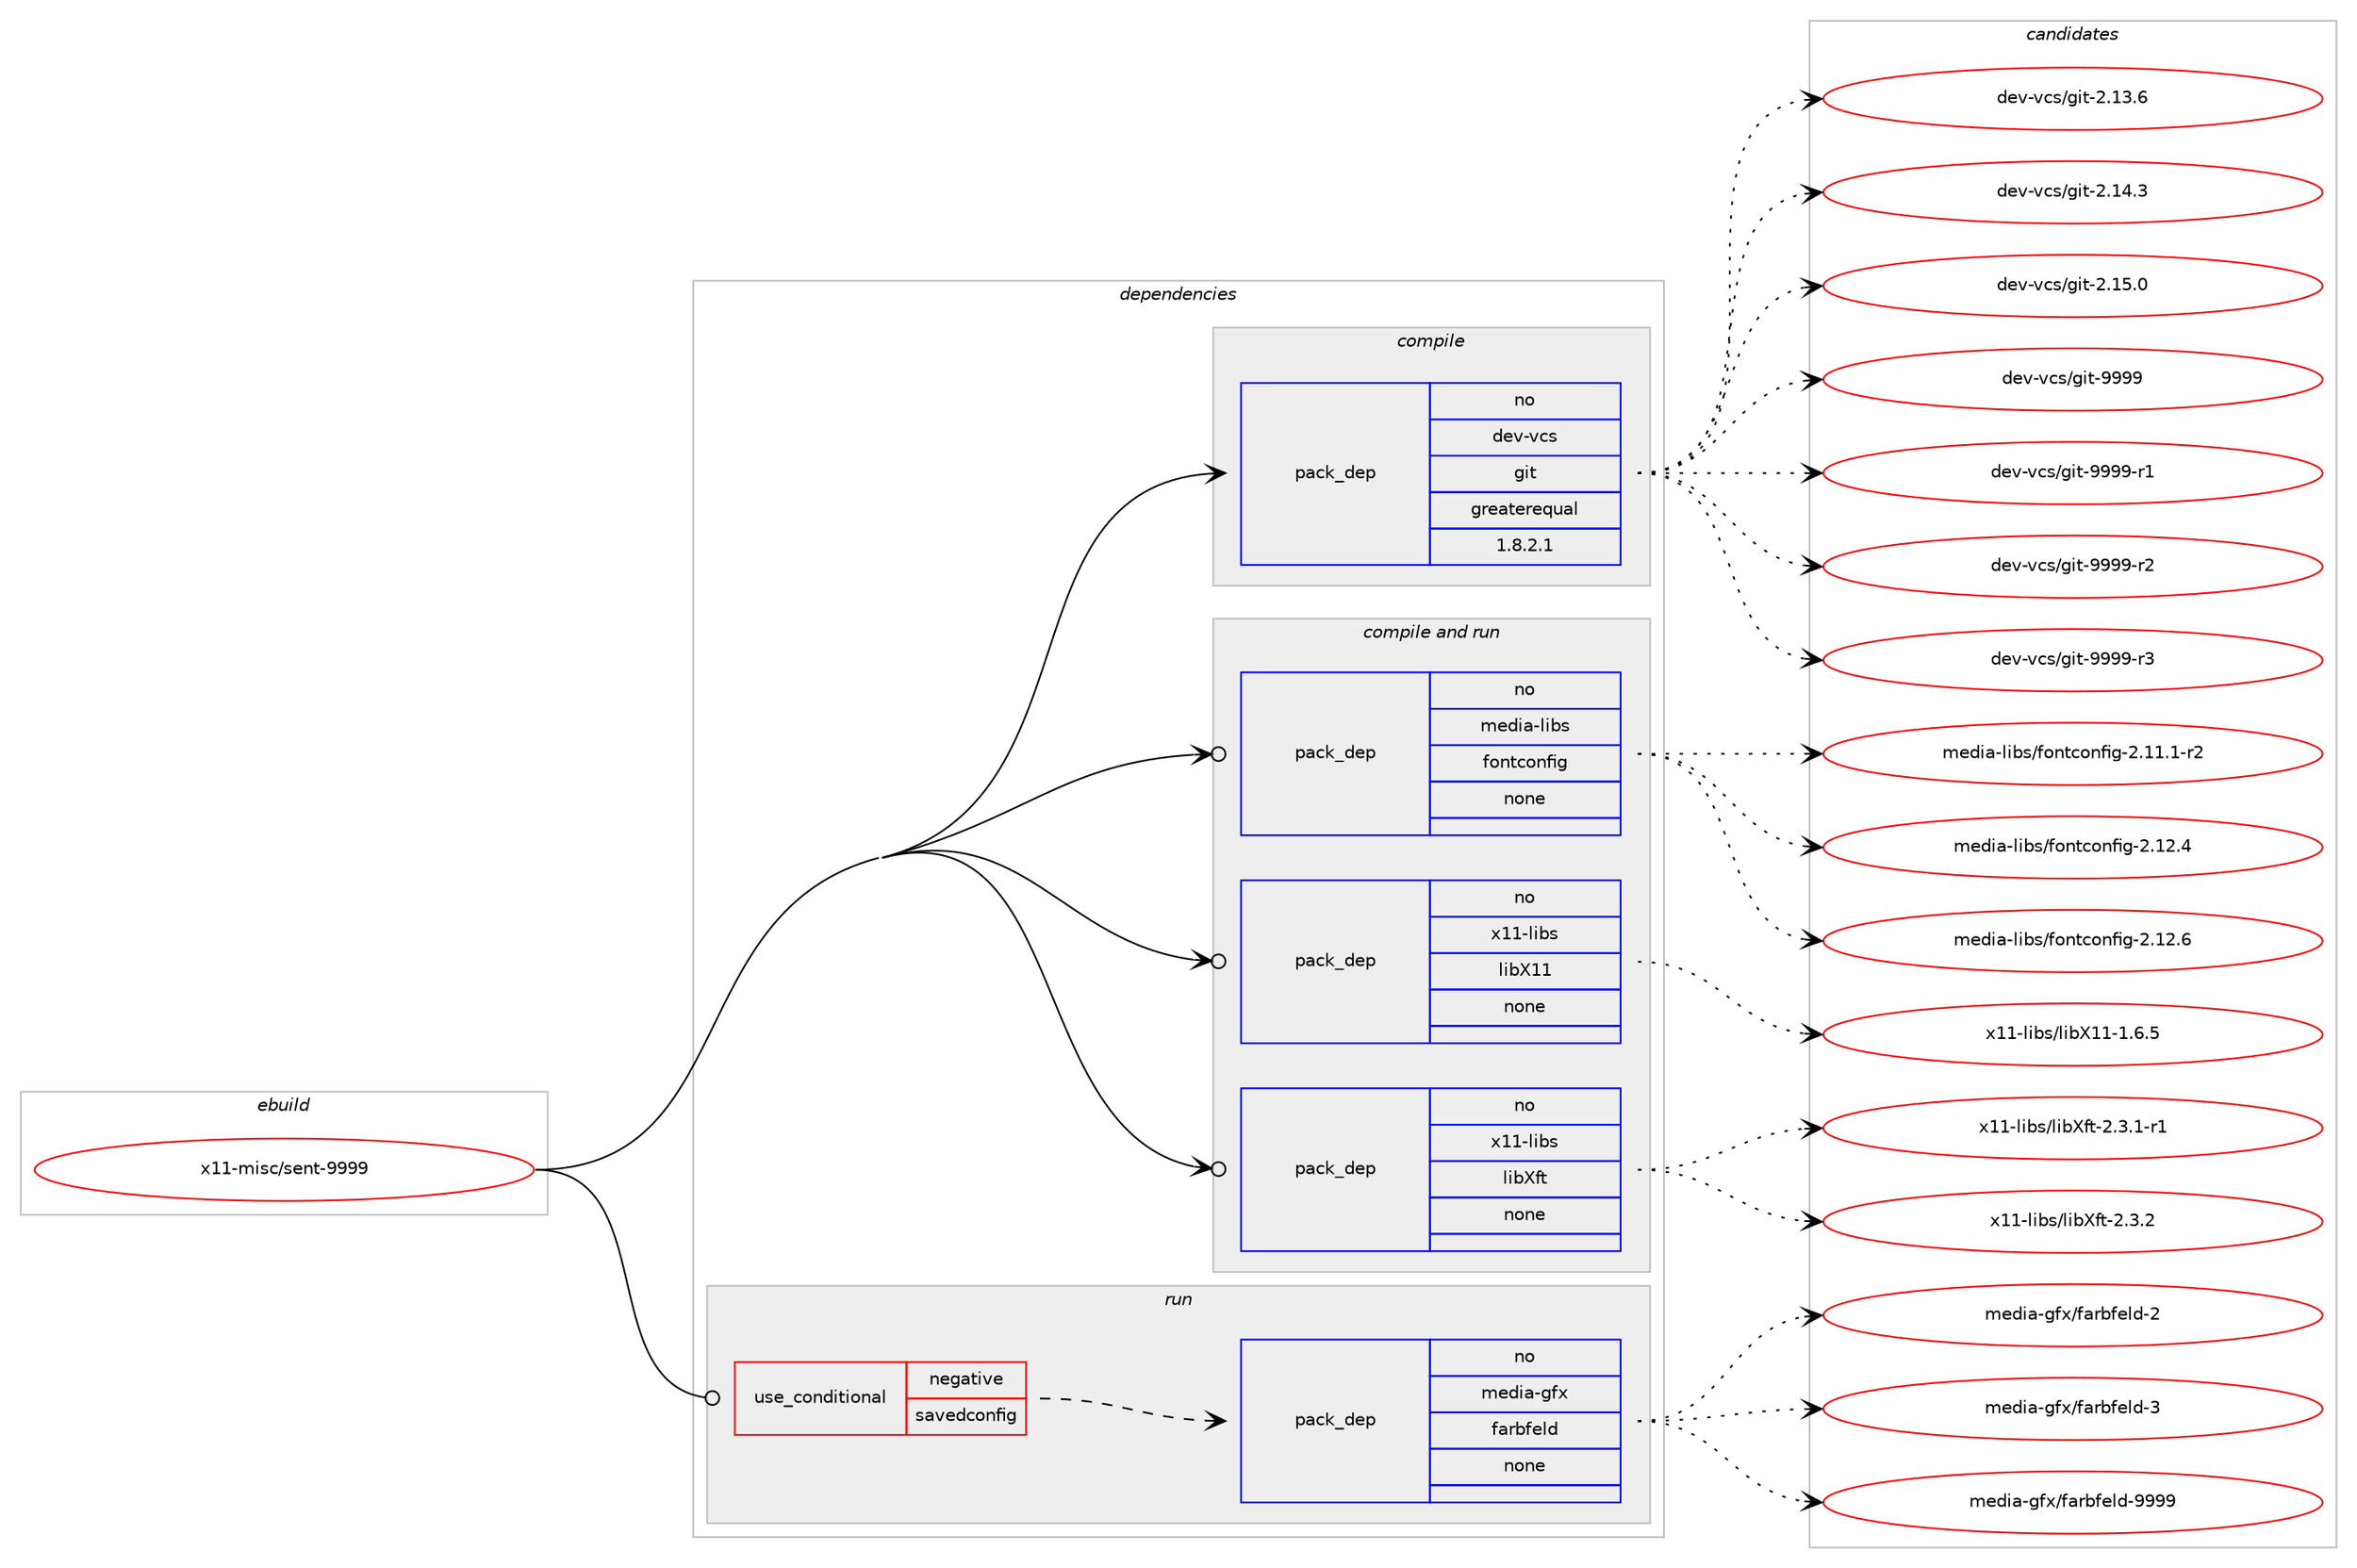 digraph prolog {

# *************
# Graph options
# *************

newrank=true;
concentrate=true;
compound=true;
graph [rankdir=LR,fontname=Helvetica,fontsize=10,ranksep=1.5];#, ranksep=2.5, nodesep=0.2];
edge  [arrowhead=vee];
node  [fontname=Helvetica,fontsize=10];

# **********
# The ebuild
# **********

subgraph cluster_leftcol {
color=gray;
rank=same;
label=<<i>ebuild</i>>;
id [label="x11-misc/sent-9999", color=red, width=4, href="../x11-misc/sent-9999.svg"];
}

# ****************
# The dependencies
# ****************

subgraph cluster_midcol {
color=gray;
label=<<i>dependencies</i>>;
subgraph cluster_compile {
fillcolor="#eeeeee";
style=filled;
label=<<i>compile</i>>;
subgraph pack390939 {
dependency524053 [label=<<TABLE BORDER="0" CELLBORDER="1" CELLSPACING="0" CELLPADDING="4" WIDTH="220"><TR><TD ROWSPAN="6" CELLPADDING="30">pack_dep</TD></TR><TR><TD WIDTH="110">no</TD></TR><TR><TD>dev-vcs</TD></TR><TR><TD>git</TD></TR><TR><TD>greaterequal</TD></TR><TR><TD>1.8.2.1</TD></TR></TABLE>>, shape=none, color=blue];
}
id:e -> dependency524053:w [weight=20,style="solid",arrowhead="vee"];
}
subgraph cluster_compileandrun {
fillcolor="#eeeeee";
style=filled;
label=<<i>compile and run</i>>;
subgraph pack390940 {
dependency524054 [label=<<TABLE BORDER="0" CELLBORDER="1" CELLSPACING="0" CELLPADDING="4" WIDTH="220"><TR><TD ROWSPAN="6" CELLPADDING="30">pack_dep</TD></TR><TR><TD WIDTH="110">no</TD></TR><TR><TD>media-libs</TD></TR><TR><TD>fontconfig</TD></TR><TR><TD>none</TD></TR><TR><TD></TD></TR></TABLE>>, shape=none, color=blue];
}
id:e -> dependency524054:w [weight=20,style="solid",arrowhead="odotvee"];
subgraph pack390941 {
dependency524055 [label=<<TABLE BORDER="0" CELLBORDER="1" CELLSPACING="0" CELLPADDING="4" WIDTH="220"><TR><TD ROWSPAN="6" CELLPADDING="30">pack_dep</TD></TR><TR><TD WIDTH="110">no</TD></TR><TR><TD>x11-libs</TD></TR><TR><TD>libX11</TD></TR><TR><TD>none</TD></TR><TR><TD></TD></TR></TABLE>>, shape=none, color=blue];
}
id:e -> dependency524055:w [weight=20,style="solid",arrowhead="odotvee"];
subgraph pack390942 {
dependency524056 [label=<<TABLE BORDER="0" CELLBORDER="1" CELLSPACING="0" CELLPADDING="4" WIDTH="220"><TR><TD ROWSPAN="6" CELLPADDING="30">pack_dep</TD></TR><TR><TD WIDTH="110">no</TD></TR><TR><TD>x11-libs</TD></TR><TR><TD>libXft</TD></TR><TR><TD>none</TD></TR><TR><TD></TD></TR></TABLE>>, shape=none, color=blue];
}
id:e -> dependency524056:w [weight=20,style="solid",arrowhead="odotvee"];
}
subgraph cluster_run {
fillcolor="#eeeeee";
style=filled;
label=<<i>run</i>>;
subgraph cond123269 {
dependency524057 [label=<<TABLE BORDER="0" CELLBORDER="1" CELLSPACING="0" CELLPADDING="4"><TR><TD ROWSPAN="3" CELLPADDING="10">use_conditional</TD></TR><TR><TD>negative</TD></TR><TR><TD>savedconfig</TD></TR></TABLE>>, shape=none, color=red];
subgraph pack390943 {
dependency524058 [label=<<TABLE BORDER="0" CELLBORDER="1" CELLSPACING="0" CELLPADDING="4" WIDTH="220"><TR><TD ROWSPAN="6" CELLPADDING="30">pack_dep</TD></TR><TR><TD WIDTH="110">no</TD></TR><TR><TD>media-gfx</TD></TR><TR><TD>farbfeld</TD></TR><TR><TD>none</TD></TR><TR><TD></TD></TR></TABLE>>, shape=none, color=blue];
}
dependency524057:e -> dependency524058:w [weight=20,style="dashed",arrowhead="vee"];
}
id:e -> dependency524057:w [weight=20,style="solid",arrowhead="odot"];
}
}

# **************
# The candidates
# **************

subgraph cluster_choices {
rank=same;
color=gray;
label=<<i>candidates</i>>;

subgraph choice390939 {
color=black;
nodesep=1;
choice10010111845118991154710310511645504649514654 [label="dev-vcs/git-2.13.6", color=red, width=4,href="../dev-vcs/git-2.13.6.svg"];
choice10010111845118991154710310511645504649524651 [label="dev-vcs/git-2.14.3", color=red, width=4,href="../dev-vcs/git-2.14.3.svg"];
choice10010111845118991154710310511645504649534648 [label="dev-vcs/git-2.15.0", color=red, width=4,href="../dev-vcs/git-2.15.0.svg"];
choice1001011184511899115471031051164557575757 [label="dev-vcs/git-9999", color=red, width=4,href="../dev-vcs/git-9999.svg"];
choice10010111845118991154710310511645575757574511449 [label="dev-vcs/git-9999-r1", color=red, width=4,href="../dev-vcs/git-9999-r1.svg"];
choice10010111845118991154710310511645575757574511450 [label="dev-vcs/git-9999-r2", color=red, width=4,href="../dev-vcs/git-9999-r2.svg"];
choice10010111845118991154710310511645575757574511451 [label="dev-vcs/git-9999-r3", color=red, width=4,href="../dev-vcs/git-9999-r3.svg"];
dependency524053:e -> choice10010111845118991154710310511645504649514654:w [style=dotted,weight="100"];
dependency524053:e -> choice10010111845118991154710310511645504649524651:w [style=dotted,weight="100"];
dependency524053:e -> choice10010111845118991154710310511645504649534648:w [style=dotted,weight="100"];
dependency524053:e -> choice1001011184511899115471031051164557575757:w [style=dotted,weight="100"];
dependency524053:e -> choice10010111845118991154710310511645575757574511449:w [style=dotted,weight="100"];
dependency524053:e -> choice10010111845118991154710310511645575757574511450:w [style=dotted,weight="100"];
dependency524053:e -> choice10010111845118991154710310511645575757574511451:w [style=dotted,weight="100"];
}
subgraph choice390940 {
color=black;
nodesep=1;
choice1091011001059745108105981154710211111011699111110102105103455046494946494511450 [label="media-libs/fontconfig-2.11.1-r2", color=red, width=4,href="../media-libs/fontconfig-2.11.1-r2.svg"];
choice109101100105974510810598115471021111101169911111010210510345504649504652 [label="media-libs/fontconfig-2.12.4", color=red, width=4,href="../media-libs/fontconfig-2.12.4.svg"];
choice109101100105974510810598115471021111101169911111010210510345504649504654 [label="media-libs/fontconfig-2.12.6", color=red, width=4,href="../media-libs/fontconfig-2.12.6.svg"];
dependency524054:e -> choice1091011001059745108105981154710211111011699111110102105103455046494946494511450:w [style=dotted,weight="100"];
dependency524054:e -> choice109101100105974510810598115471021111101169911111010210510345504649504652:w [style=dotted,weight="100"];
dependency524054:e -> choice109101100105974510810598115471021111101169911111010210510345504649504654:w [style=dotted,weight="100"];
}
subgraph choice390941 {
color=black;
nodesep=1;
choice120494945108105981154710810598884949454946544653 [label="x11-libs/libX11-1.6.5", color=red, width=4,href="../x11-libs/libX11-1.6.5.svg"];
dependency524055:e -> choice120494945108105981154710810598884949454946544653:w [style=dotted,weight="100"];
}
subgraph choice390942 {
color=black;
nodesep=1;
choice120494945108105981154710810598881021164550465146494511449 [label="x11-libs/libXft-2.3.1-r1", color=red, width=4,href="../x11-libs/libXft-2.3.1-r1.svg"];
choice12049494510810598115471081059888102116455046514650 [label="x11-libs/libXft-2.3.2", color=red, width=4,href="../x11-libs/libXft-2.3.2.svg"];
dependency524056:e -> choice120494945108105981154710810598881021164550465146494511449:w [style=dotted,weight="100"];
dependency524056:e -> choice12049494510810598115471081059888102116455046514650:w [style=dotted,weight="100"];
}
subgraph choice390943 {
color=black;
nodesep=1;
choice10910110010597451031021204710297114981021011081004550 [label="media-gfx/farbfeld-2", color=red, width=4,href="../media-gfx/farbfeld-2.svg"];
choice10910110010597451031021204710297114981021011081004551 [label="media-gfx/farbfeld-3", color=red, width=4,href="../media-gfx/farbfeld-3.svg"];
choice10910110010597451031021204710297114981021011081004557575757 [label="media-gfx/farbfeld-9999", color=red, width=4,href="../media-gfx/farbfeld-9999.svg"];
dependency524058:e -> choice10910110010597451031021204710297114981021011081004550:w [style=dotted,weight="100"];
dependency524058:e -> choice10910110010597451031021204710297114981021011081004551:w [style=dotted,weight="100"];
dependency524058:e -> choice10910110010597451031021204710297114981021011081004557575757:w [style=dotted,weight="100"];
}
}

}
